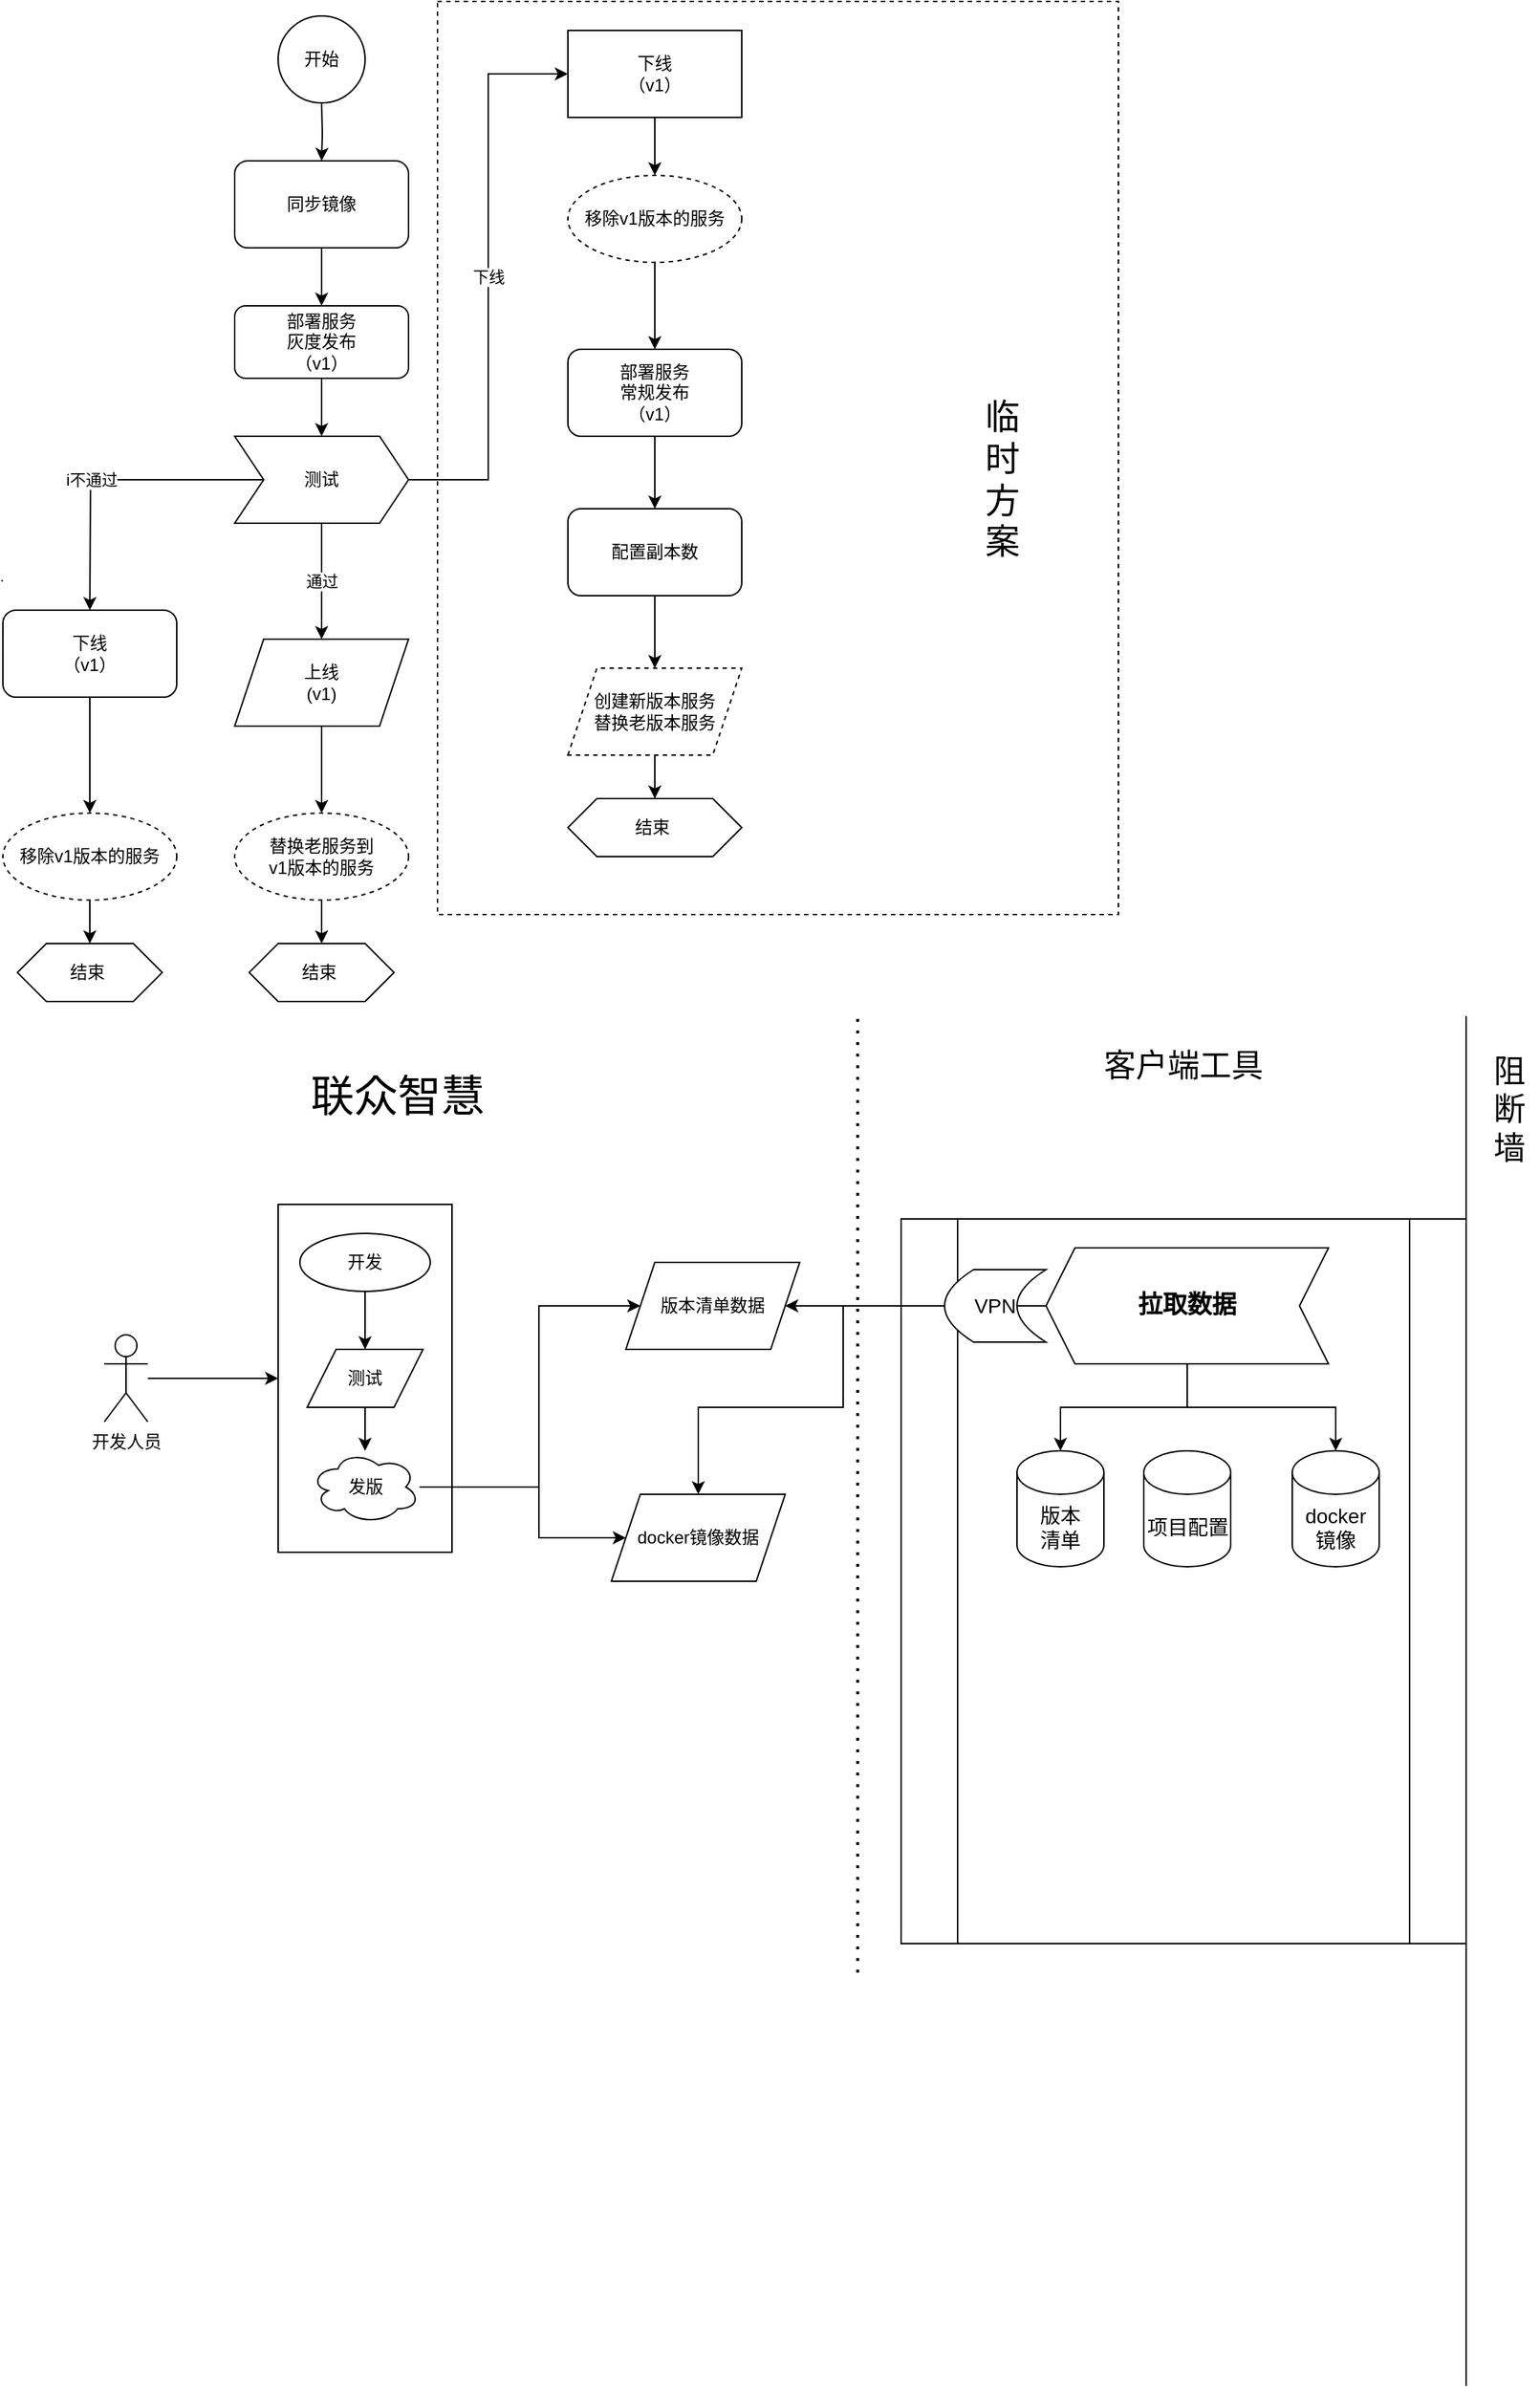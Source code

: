 <mxfile version="20.2.3" type="github">
  <diagram id="aKOXHxGFXrtELs7mGaee" name="第 1 页">
    <mxGraphModel dx="1221" dy="672" grid="1" gridSize="10" guides="1" tooltips="1" connect="1" arrows="1" fold="1" page="1" pageScale="1" pageWidth="827" pageHeight="1169" math="0" shadow="0">
      <root>
        <mxCell id="0" />
        <mxCell id="1" parent="0" />
        <mxCell id="uRnvMdXlU50FcUm2w8r_-44" value="" style="verticalLabelPosition=bottom;verticalAlign=top;html=1;shape=mxgraph.basic.rect;fillColor2=none;strokeWidth=1;size=20;indent=5;strokeColor=default;dashed=1;" parent="1" vertex="1">
          <mxGeometry x="310" y="20" width="470" height="630" as="geometry" />
        </mxCell>
        <mxCell id="uRnvMdXlU50FcUm2w8r_-13" value="" style="endArrow=none;html=1;rounded=0;" parent="1" edge="1">
          <mxGeometry width="50" height="50" relative="1" as="geometry">
            <mxPoint x="10" y="420" as="sourcePoint" />
            <mxPoint x="9" y="419.406" as="targetPoint" />
          </mxGeometry>
        </mxCell>
        <mxCell id="uRnvMdXlU50FcUm2w8r_-24" style="edgeStyle=orthogonalEdgeStyle;rounded=0;orthogonalLoop=1;jettySize=auto;html=1;" parent="1" target="uRnvMdXlU50FcUm2w8r_-23" edge="1">
          <mxGeometry relative="1" as="geometry">
            <mxPoint x="230" y="90" as="sourcePoint" />
          </mxGeometry>
        </mxCell>
        <mxCell id="uRnvMdXlU50FcUm2w8r_-22" value="开始" style="ellipse;whiteSpace=wrap;html=1;aspect=fixed;" parent="1" vertex="1">
          <mxGeometry x="200" y="30" width="60" height="60" as="geometry" />
        </mxCell>
        <mxCell id="uRnvMdXlU50FcUm2w8r_-26" style="edgeStyle=orthogonalEdgeStyle;rounded=0;orthogonalLoop=1;jettySize=auto;html=1;" parent="1" source="uRnvMdXlU50FcUm2w8r_-23" target="uRnvMdXlU50FcUm2w8r_-25" edge="1">
          <mxGeometry relative="1" as="geometry" />
        </mxCell>
        <mxCell id="uRnvMdXlU50FcUm2w8r_-23" value="同步镜像" style="rounded=1;whiteSpace=wrap;html=1;" parent="1" vertex="1">
          <mxGeometry x="170" y="130" width="120" height="60" as="geometry" />
        </mxCell>
        <mxCell id="uRnvMdXlU50FcUm2w8r_-35" style="edgeStyle=orthogonalEdgeStyle;rounded=0;orthogonalLoop=1;jettySize=auto;html=1;" parent="1" source="uRnvMdXlU50FcUm2w8r_-25" target="uRnvMdXlU50FcUm2w8r_-34" edge="1">
          <mxGeometry relative="1" as="geometry" />
        </mxCell>
        <mxCell id="uRnvMdXlU50FcUm2w8r_-25" value="部署服务&lt;br&gt;灰度发布&lt;br&gt;（v1）" style="rounded=1;whiteSpace=wrap;html=1;" parent="1" vertex="1">
          <mxGeometry x="170" y="230" width="120" height="50" as="geometry" />
        </mxCell>
        <mxCell id="uRnvMdXlU50FcUm2w8r_-41" value="通过" style="edgeStyle=orthogonalEdgeStyle;rounded=0;orthogonalLoop=1;jettySize=auto;html=1;" parent="1" source="uRnvMdXlU50FcUm2w8r_-34" target="uRnvMdXlU50FcUm2w8r_-40" edge="1">
          <mxGeometry relative="1" as="geometry" />
        </mxCell>
        <mxCell id="uRnvMdXlU50FcUm2w8r_-43" value="i不通过" style="edgeStyle=orthogonalEdgeStyle;rounded=0;orthogonalLoop=1;jettySize=auto;html=1;" parent="1" source="uRnvMdXlU50FcUm2w8r_-34" edge="1">
          <mxGeometry x="0.143" relative="1" as="geometry">
            <mxPoint x="70" y="440" as="targetPoint" />
            <mxPoint as="offset" />
          </mxGeometry>
        </mxCell>
        <mxCell id="uRnvMdXlU50FcUm2w8r_-46" value="下线" style="edgeStyle=orthogonalEdgeStyle;rounded=0;orthogonalLoop=1;jettySize=auto;html=1;entryX=0;entryY=0.5;entryDx=0;entryDy=0;" parent="1" source="uRnvMdXlU50FcUm2w8r_-34" target="uRnvMdXlU50FcUm2w8r_-45" edge="1">
          <mxGeometry relative="1" as="geometry" />
        </mxCell>
        <mxCell id="uRnvMdXlU50FcUm2w8r_-34" value="测试" style="shape=step;perimeter=stepPerimeter;whiteSpace=wrap;html=1;fixedSize=1;" parent="1" vertex="1">
          <mxGeometry x="170" y="320" width="120" height="60" as="geometry" />
        </mxCell>
        <mxCell id="uRnvMdXlU50FcUm2w8r_-69" style="edgeStyle=orthogonalEdgeStyle;rounded=0;orthogonalLoop=1;jettySize=auto;html=1;" parent="1" source="uRnvMdXlU50FcUm2w8r_-40" target="uRnvMdXlU50FcUm2w8r_-68" edge="1">
          <mxGeometry relative="1" as="geometry" />
        </mxCell>
        <mxCell id="uRnvMdXlU50FcUm2w8r_-40" value="上线&lt;br&gt;(v1)" style="shape=parallelogram;perimeter=parallelogramPerimeter;whiteSpace=wrap;html=1;fixedSize=1;" parent="1" vertex="1">
          <mxGeometry x="170" y="460" width="120" height="60" as="geometry" />
        </mxCell>
        <mxCell id="uRnvMdXlU50FcUm2w8r_-58" value="" style="edgeStyle=orthogonalEdgeStyle;rounded=0;orthogonalLoop=1;jettySize=auto;html=1;" parent="1" source="uRnvMdXlU50FcUm2w8r_-42" target="uRnvMdXlU50FcUm2w8r_-57" edge="1">
          <mxGeometry relative="1" as="geometry" />
        </mxCell>
        <mxCell id="uRnvMdXlU50FcUm2w8r_-42" value="下线&lt;br&gt;（v1）" style="rounded=1;whiteSpace=wrap;html=1;" parent="1" vertex="1">
          <mxGeometry x="10" y="440" width="120" height="60" as="geometry" />
        </mxCell>
        <mxCell id="uRnvMdXlU50FcUm2w8r_-66" style="edgeStyle=orthogonalEdgeStyle;rounded=0;orthogonalLoop=1;jettySize=auto;html=1;" parent="1" source="uRnvMdXlU50FcUm2w8r_-45" target="uRnvMdXlU50FcUm2w8r_-64" edge="1">
          <mxGeometry relative="1" as="geometry" />
        </mxCell>
        <mxCell id="uRnvMdXlU50FcUm2w8r_-45" value="下线&lt;br&gt;（v1）" style="rounded=0;whiteSpace=wrap;html=1;strokeColor=default;" parent="1" vertex="1">
          <mxGeometry x="400" y="40" width="120" height="60" as="geometry" />
        </mxCell>
        <mxCell id="uRnvMdXlU50FcUm2w8r_-52" value="" style="edgeStyle=orthogonalEdgeStyle;rounded=0;orthogonalLoop=1;jettySize=auto;html=1;" parent="1" source="uRnvMdXlU50FcUm2w8r_-49" target="uRnvMdXlU50FcUm2w8r_-51" edge="1">
          <mxGeometry relative="1" as="geometry" />
        </mxCell>
        <mxCell id="uRnvMdXlU50FcUm2w8r_-49" value="部署服务&lt;br&gt;常规发布&lt;br&gt;（v1）" style="rounded=1;whiteSpace=wrap;html=1;strokeColor=default;" parent="1" vertex="1">
          <mxGeometry x="400" y="260" width="120" height="60" as="geometry" />
        </mxCell>
        <mxCell id="uRnvMdXlU50FcUm2w8r_-54" style="edgeStyle=orthogonalEdgeStyle;rounded=0;orthogonalLoop=1;jettySize=auto;html=1;entryX=0.5;entryY=0;entryDx=0;entryDy=0;" parent="1" source="uRnvMdXlU50FcUm2w8r_-51" target="uRnvMdXlU50FcUm2w8r_-53" edge="1">
          <mxGeometry relative="1" as="geometry" />
        </mxCell>
        <mxCell id="uRnvMdXlU50FcUm2w8r_-51" value="配置副本数" style="whiteSpace=wrap;html=1;rounded=1;" parent="1" vertex="1">
          <mxGeometry x="400" y="370" width="120" height="60" as="geometry" />
        </mxCell>
        <mxCell id="uRnvMdXlU50FcUm2w8r_-56" value="" style="edgeStyle=orthogonalEdgeStyle;rounded=0;orthogonalLoop=1;jettySize=auto;html=1;" parent="1" source="uRnvMdXlU50FcUm2w8r_-53" edge="1">
          <mxGeometry relative="1" as="geometry">
            <mxPoint x="460" y="570" as="targetPoint" />
          </mxGeometry>
        </mxCell>
        <mxCell id="uRnvMdXlU50FcUm2w8r_-53" value="创建新版本服务&lt;br&gt;替换老版本服务" style="shape=parallelogram;perimeter=parallelogramPerimeter;whiteSpace=wrap;html=1;fixedSize=1;strokeColor=default;dashed=1;" parent="1" vertex="1">
          <mxGeometry x="400" y="480" width="120" height="60" as="geometry" />
        </mxCell>
        <mxCell id="uRnvMdXlU50FcUm2w8r_-62" style="edgeStyle=orthogonalEdgeStyle;rounded=0;orthogonalLoop=1;jettySize=auto;html=1;" parent="1" source="uRnvMdXlU50FcUm2w8r_-57" edge="1">
          <mxGeometry relative="1" as="geometry">
            <mxPoint x="70" y="670" as="targetPoint" />
          </mxGeometry>
        </mxCell>
        <mxCell id="uRnvMdXlU50FcUm2w8r_-57" value="移除v1版本的服务" style="ellipse;whiteSpace=wrap;html=1;rounded=1;dashed=1;" parent="1" vertex="1">
          <mxGeometry x="10" y="580" width="120" height="60" as="geometry" />
        </mxCell>
        <mxCell id="uRnvMdXlU50FcUm2w8r_-61" value="结束&amp;nbsp;" style="shape=hexagon;perimeter=hexagonPerimeter2;whiteSpace=wrap;html=1;fixedSize=1;strokeColor=default;" parent="1" vertex="1">
          <mxGeometry x="20" y="670" width="100" height="40" as="geometry" />
        </mxCell>
        <mxCell id="uRnvMdXlU50FcUm2w8r_-67" style="edgeStyle=orthogonalEdgeStyle;rounded=0;orthogonalLoop=1;jettySize=auto;html=1;" parent="1" source="uRnvMdXlU50FcUm2w8r_-64" target="uRnvMdXlU50FcUm2w8r_-49" edge="1">
          <mxGeometry relative="1" as="geometry" />
        </mxCell>
        <mxCell id="uRnvMdXlU50FcUm2w8r_-64" value="移除v1版本的服务" style="ellipse;whiteSpace=wrap;html=1;rounded=1;dashed=1;" parent="1" vertex="1">
          <mxGeometry x="400" y="140" width="120" height="60" as="geometry" />
        </mxCell>
        <mxCell id="uRnvMdXlU50FcUm2w8r_-71" value="" style="edgeStyle=orthogonalEdgeStyle;rounded=0;orthogonalLoop=1;jettySize=auto;html=1;" parent="1" source="uRnvMdXlU50FcUm2w8r_-68" target="uRnvMdXlU50FcUm2w8r_-70" edge="1">
          <mxGeometry relative="1" as="geometry" />
        </mxCell>
        <mxCell id="uRnvMdXlU50FcUm2w8r_-68" value="替换老服务到&lt;br&gt;v1版本的服务" style="ellipse;whiteSpace=wrap;html=1;rounded=1;dashed=1;" parent="1" vertex="1">
          <mxGeometry x="170" y="580" width="120" height="60" as="geometry" />
        </mxCell>
        <mxCell id="uRnvMdXlU50FcUm2w8r_-70" value="结束&amp;nbsp;" style="shape=hexagon;perimeter=hexagonPerimeter2;whiteSpace=wrap;html=1;fixedSize=1;strokeColor=default;" parent="1" vertex="1">
          <mxGeometry x="180" y="670" width="100" height="40" as="geometry" />
        </mxCell>
        <mxCell id="uRnvMdXlU50FcUm2w8r_-72" value="结束&amp;nbsp;" style="shape=hexagon;perimeter=hexagonPerimeter2;whiteSpace=wrap;html=1;fixedSize=1;strokeColor=default;" parent="1" vertex="1">
          <mxGeometry x="400" y="570" width="120" height="40" as="geometry" />
        </mxCell>
        <mxCell id="uRnvMdXlU50FcUm2w8r_-73" value="临&lt;br style=&quot;font-size: 24px;&quot;&gt;时&lt;br style=&quot;font-size: 24px;&quot;&gt;方&lt;br style=&quot;font-size: 24px;&quot;&gt;案" style="text;html=1;strokeColor=none;fillColor=none;align=center;verticalAlign=middle;whiteSpace=wrap;rounded=0;fontSize=24;" parent="1" vertex="1">
          <mxGeometry x="670" y="110" width="60" height="480" as="geometry" />
        </mxCell>
        <mxCell id="TaMHbcw07CwSiACDO4ns-1" value="" style="rounded=0;whiteSpace=wrap;html=1;" vertex="1" parent="1">
          <mxGeometry x="200" y="850" width="120" height="240" as="geometry" />
        </mxCell>
        <mxCell id="TaMHbcw07CwSiACDO4ns-6" style="edgeStyle=orthogonalEdgeStyle;rounded=0;orthogonalLoop=1;jettySize=auto;html=1;" edge="1" parent="1" source="TaMHbcw07CwSiACDO4ns-2" target="TaMHbcw07CwSiACDO4ns-1">
          <mxGeometry relative="1" as="geometry" />
        </mxCell>
        <mxCell id="TaMHbcw07CwSiACDO4ns-2" value="开发人员" style="shape=umlActor;verticalLabelPosition=bottom;verticalAlign=top;html=1;outlineConnect=0;" vertex="1" parent="1">
          <mxGeometry x="80" y="940" width="30" height="60" as="geometry" />
        </mxCell>
        <mxCell id="TaMHbcw07CwSiACDO4ns-9" value="" style="edgeStyle=orthogonalEdgeStyle;rounded=0;orthogonalLoop=1;jettySize=auto;html=1;" edge="1" parent="1" source="TaMHbcw07CwSiACDO4ns-7" target="TaMHbcw07CwSiACDO4ns-8">
          <mxGeometry relative="1" as="geometry" />
        </mxCell>
        <mxCell id="TaMHbcw07CwSiACDO4ns-7" value="开发" style="ellipse;whiteSpace=wrap;html=1;" vertex="1" parent="1">
          <mxGeometry x="215" y="870" width="90" height="40" as="geometry" />
        </mxCell>
        <mxCell id="TaMHbcw07CwSiACDO4ns-11" value="" style="edgeStyle=orthogonalEdgeStyle;rounded=0;orthogonalLoop=1;jettySize=auto;html=1;" edge="1" parent="1" source="TaMHbcw07CwSiACDO4ns-8" target="TaMHbcw07CwSiACDO4ns-10">
          <mxGeometry relative="1" as="geometry" />
        </mxCell>
        <mxCell id="TaMHbcw07CwSiACDO4ns-8" value="测试" style="shape=parallelogram;perimeter=parallelogramPerimeter;whiteSpace=wrap;html=1;fixedSize=1;" vertex="1" parent="1">
          <mxGeometry x="220" y="950" width="80" height="40" as="geometry" />
        </mxCell>
        <mxCell id="TaMHbcw07CwSiACDO4ns-14" style="edgeStyle=orthogonalEdgeStyle;rounded=0;orthogonalLoop=1;jettySize=auto;html=1;entryX=0;entryY=0.5;entryDx=0;entryDy=0;" edge="1" parent="1" source="TaMHbcw07CwSiACDO4ns-10" target="TaMHbcw07CwSiACDO4ns-12">
          <mxGeometry relative="1" as="geometry">
            <Array as="points">
              <mxPoint x="380" y="1045" />
              <mxPoint x="380" y="920" />
            </Array>
          </mxGeometry>
        </mxCell>
        <mxCell id="TaMHbcw07CwSiACDO4ns-15" style="edgeStyle=orthogonalEdgeStyle;rounded=0;orthogonalLoop=1;jettySize=auto;html=1;entryX=0;entryY=0.5;entryDx=0;entryDy=0;" edge="1" parent="1" source="TaMHbcw07CwSiACDO4ns-10" target="TaMHbcw07CwSiACDO4ns-13">
          <mxGeometry relative="1" as="geometry">
            <Array as="points">
              <mxPoint x="380" y="1045" />
              <mxPoint x="380" y="1080" />
            </Array>
          </mxGeometry>
        </mxCell>
        <mxCell id="TaMHbcw07CwSiACDO4ns-10" value="发版" style="ellipse;shape=cloud;whiteSpace=wrap;html=1;" vertex="1" parent="1">
          <mxGeometry x="222.5" y="1020" width="75" height="50" as="geometry" />
        </mxCell>
        <mxCell id="TaMHbcw07CwSiACDO4ns-12" value="版本清单数据" style="shape=parallelogram;perimeter=parallelogramPerimeter;whiteSpace=wrap;html=1;fixedSize=1;" vertex="1" parent="1">
          <mxGeometry x="440" y="890" width="120" height="60" as="geometry" />
        </mxCell>
        <mxCell id="TaMHbcw07CwSiACDO4ns-13" value="docker镜像数据" style="shape=parallelogram;perimeter=parallelogramPerimeter;whiteSpace=wrap;html=1;fixedSize=1;" vertex="1" parent="1">
          <mxGeometry x="430" y="1050" width="120" height="60" as="geometry" />
        </mxCell>
        <mxCell id="TaMHbcw07CwSiACDO4ns-17" value="" style="endArrow=none;dashed=1;html=1;dashPattern=1 3;strokeWidth=2;rounded=0;" edge="1" parent="1">
          <mxGeometry width="50" height="50" relative="1" as="geometry">
            <mxPoint x="600" y="1380" as="sourcePoint" />
            <mxPoint x="600" y="720" as="targetPoint" />
          </mxGeometry>
        </mxCell>
        <mxCell id="TaMHbcw07CwSiACDO4ns-18" value="联众智慧" style="text;html=1;strokeColor=none;fillColor=none;align=center;verticalAlign=middle;whiteSpace=wrap;rounded=0;fontSize=30;" vertex="1" parent="1">
          <mxGeometry x="170" y="760" width="225" height="30" as="geometry" />
        </mxCell>
        <mxCell id="TaMHbcw07CwSiACDO4ns-19" value="" style="endArrow=none;html=1;rounded=0;fontSize=30;" edge="1" parent="1">
          <mxGeometry width="50" height="50" relative="1" as="geometry">
            <mxPoint x="1020" y="1665.2" as="sourcePoint" />
            <mxPoint x="1020" y="720" as="targetPoint" />
          </mxGeometry>
        </mxCell>
        <mxCell id="TaMHbcw07CwSiACDO4ns-20" value="阻断墙" style="text;html=1;strokeColor=none;fillColor=none;align=center;verticalAlign=middle;whiteSpace=wrap;rounded=0;fontSize=22;" vertex="1" parent="1">
          <mxGeometry x="1030" y="740" width="40" height="90" as="geometry" />
        </mxCell>
        <mxCell id="TaMHbcw07CwSiACDO4ns-22" value="" style="shape=process;whiteSpace=wrap;html=1;backgroundOutline=1;fontSize=22;" vertex="1" parent="1">
          <mxGeometry x="630" y="860" width="390" height="500" as="geometry" />
        </mxCell>
        <mxCell id="TaMHbcw07CwSiACDO4ns-23" value="客户端工具" style="text;html=1;strokeColor=none;fillColor=none;align=center;verticalAlign=middle;whiteSpace=wrap;rounded=0;fontSize=22;" vertex="1" parent="1">
          <mxGeometry x="750" y="740" width="150" height="30" as="geometry" />
        </mxCell>
        <mxCell id="TaMHbcw07CwSiACDO4ns-24" value="docker&lt;br&gt;镜像" style="shape=cylinder3;whiteSpace=wrap;html=1;boundedLbl=1;backgroundOutline=1;size=15;fontSize=14;" vertex="1" parent="1">
          <mxGeometry x="900" y="1020" width="60" height="80" as="geometry" />
        </mxCell>
        <mxCell id="TaMHbcw07CwSiACDO4ns-25" value="版本&lt;br&gt;清单" style="shape=cylinder3;whiteSpace=wrap;html=1;boundedLbl=1;backgroundOutline=1;size=15;fontSize=14;" vertex="1" parent="1">
          <mxGeometry x="710" y="1020" width="60" height="80" as="geometry" />
        </mxCell>
        <mxCell id="TaMHbcw07CwSiACDO4ns-27" style="edgeStyle=orthogonalEdgeStyle;rounded=0;orthogonalLoop=1;jettySize=auto;html=1;entryX=1;entryY=0.5;entryDx=0;entryDy=0;fontSize=14;" edge="1" parent="1" source="TaMHbcw07CwSiACDO4ns-26" target="TaMHbcw07CwSiACDO4ns-12">
          <mxGeometry relative="1" as="geometry" />
        </mxCell>
        <mxCell id="TaMHbcw07CwSiACDO4ns-29" style="edgeStyle=orthogonalEdgeStyle;rounded=0;orthogonalLoop=1;jettySize=auto;html=1;fontSize=14;startArrow=none;" edge="1" parent="1" source="TaMHbcw07CwSiACDO4ns-28" target="TaMHbcw07CwSiACDO4ns-13">
          <mxGeometry relative="1" as="geometry">
            <mxPoint x="730" y="920" as="sourcePoint" />
            <Array as="points">
              <mxPoint x="590" y="920" />
              <mxPoint x="590" y="990" />
              <mxPoint x="490" y="990" />
            </Array>
          </mxGeometry>
        </mxCell>
        <mxCell id="TaMHbcw07CwSiACDO4ns-30" style="edgeStyle=orthogonalEdgeStyle;rounded=0;orthogonalLoop=1;jettySize=auto;html=1;fontSize=14;" edge="1" parent="1" source="TaMHbcw07CwSiACDO4ns-26" target="TaMHbcw07CwSiACDO4ns-25">
          <mxGeometry relative="1" as="geometry" />
        </mxCell>
        <mxCell id="TaMHbcw07CwSiACDO4ns-31" style="edgeStyle=orthogonalEdgeStyle;rounded=0;orthogonalLoop=1;jettySize=auto;html=1;entryX=0.5;entryY=0;entryDx=0;entryDy=0;entryPerimeter=0;fontSize=14;" edge="1" parent="1" source="TaMHbcw07CwSiACDO4ns-26" target="TaMHbcw07CwSiACDO4ns-24">
          <mxGeometry relative="1" as="geometry" />
        </mxCell>
        <mxCell id="TaMHbcw07CwSiACDO4ns-26" value="" style="shape=step;perimeter=stepPerimeter;whiteSpace=wrap;html=1;fixedSize=1;fontSize=14;rotation=-180;" vertex="1" parent="1">
          <mxGeometry x="730" y="880" width="195" height="80" as="geometry" />
        </mxCell>
        <mxCell id="TaMHbcw07CwSiACDO4ns-32" value="拉取数据" style="text;html=1;strokeColor=none;fillColor=none;align=center;verticalAlign=middle;whiteSpace=wrap;rounded=0;fontSize=17;fontStyle=1" vertex="1" parent="1">
          <mxGeometry x="780" y="905" width="95" height="30" as="geometry" />
        </mxCell>
        <mxCell id="TaMHbcw07CwSiACDO4ns-28" value="VPN" style="shape=dataStorage;whiteSpace=wrap;html=1;fixedSize=1;fontSize=14;" vertex="1" parent="1">
          <mxGeometry x="660" y="895" width="70" height="50" as="geometry" />
        </mxCell>
        <mxCell id="TaMHbcw07CwSiACDO4ns-34" value="项目配置" style="shape=cylinder3;whiteSpace=wrap;html=1;boundedLbl=1;backgroundOutline=1;size=15;fontSize=14;" vertex="1" parent="1">
          <mxGeometry x="797.5" y="1020" width="60" height="80" as="geometry" />
        </mxCell>
      </root>
    </mxGraphModel>
  </diagram>
</mxfile>

